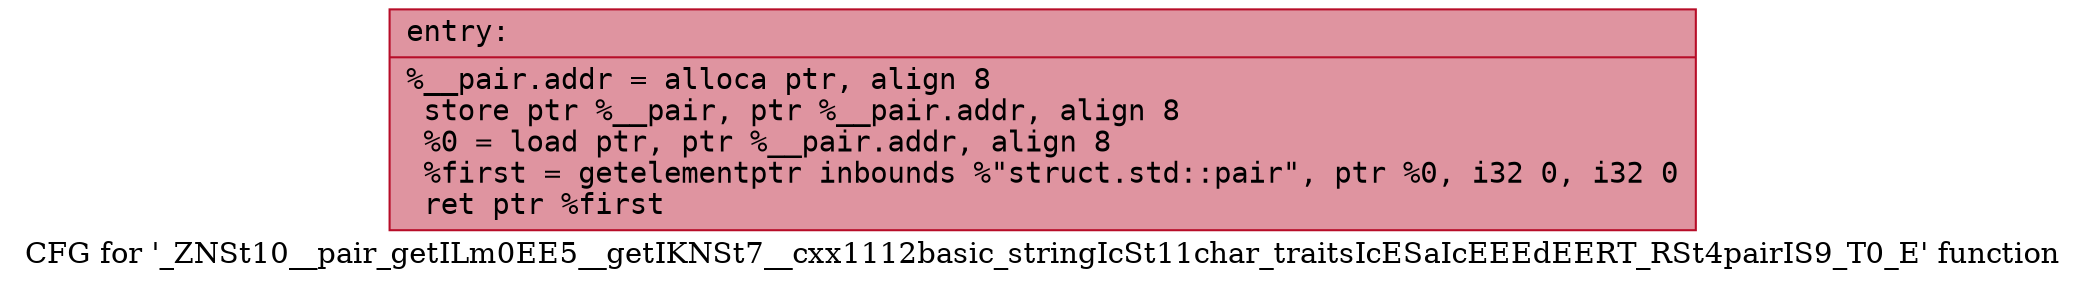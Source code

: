 digraph "CFG for '_ZNSt10__pair_getILm0EE5__getIKNSt7__cxx1112basic_stringIcSt11char_traitsIcESaIcEEEdEERT_RSt4pairIS9_T0_E' function" {
	label="CFG for '_ZNSt10__pair_getILm0EE5__getIKNSt7__cxx1112basic_stringIcSt11char_traitsIcESaIcEEEdEERT_RSt4pairIS9_T0_E' function";

	Node0x556bfe9f9b40 [shape=record,color="#b70d28ff", style=filled, fillcolor="#b70d2870" fontname="Courier",label="{entry:\l|  %__pair.addr = alloca ptr, align 8\l  store ptr %__pair, ptr %__pair.addr, align 8\l  %0 = load ptr, ptr %__pair.addr, align 8\l  %first = getelementptr inbounds %\"struct.std::pair\", ptr %0, i32 0, i32 0\l  ret ptr %first\l}"];
}

